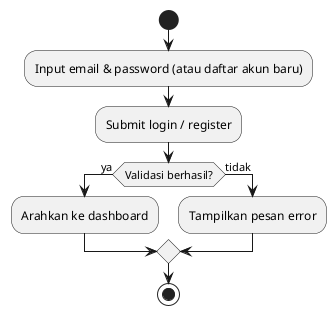 @startuml
start
:Input email & password (atau daftar akun baru);
:Submit login / register;
if (Validasi berhasil?) then (ya)
  :Arahkan ke dashboard;
else (tidak)
  :Tampilkan pesan error;
endif
stop
@enduml